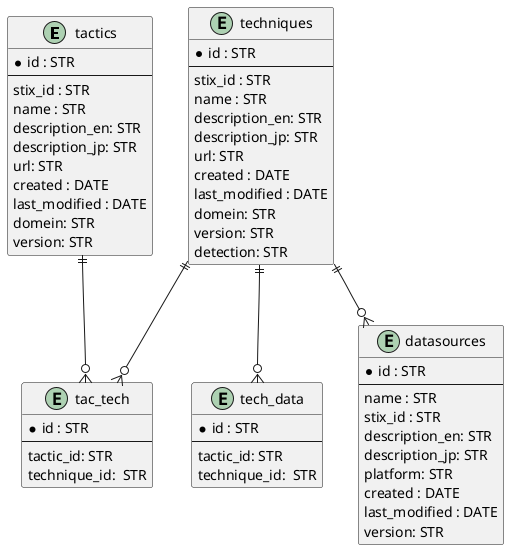 @startuml

entity tactics {
  * id : STR
  ---
  stix_id : STR
  name : STR
  description_en: STR
  description_jp: STR
  url: STR
  created : DATE
  last_modified : DATE
  domein: STR
  version: STR
}

entity tac_tech {
  * id : STR
  ---
  tactic_id: STR
  technique_id:  STR
}

entity techniques {
  * id : STR
  ---
  stix_id : STR
  name : STR
  description_en: STR
  description_jp: STR
  url: STR
  created : DATE
  last_modified : DATE
  domein: STR
  version: STR
  detection: STR
  ' is_sub_technique: BOOL
  ' parent_technique:
}

entity tech_data {
  * id : STR
  ---
  tactic_id: STR
  technique_id:  STR
}

entity datasources {
  * id : STR
  ---
  name : STR
  stix_id : STR
  description_en: STR
  description_jp: STR
  platform: STR
  created : DATE
  last_modified : DATE
  version: STR
}

techniques ||--o{ tac_tech
tactics ||--o{ tac_tech
techniques ||--o{ tech_data
techniques ||--o{ datasources

' techniques || 

@enduml
